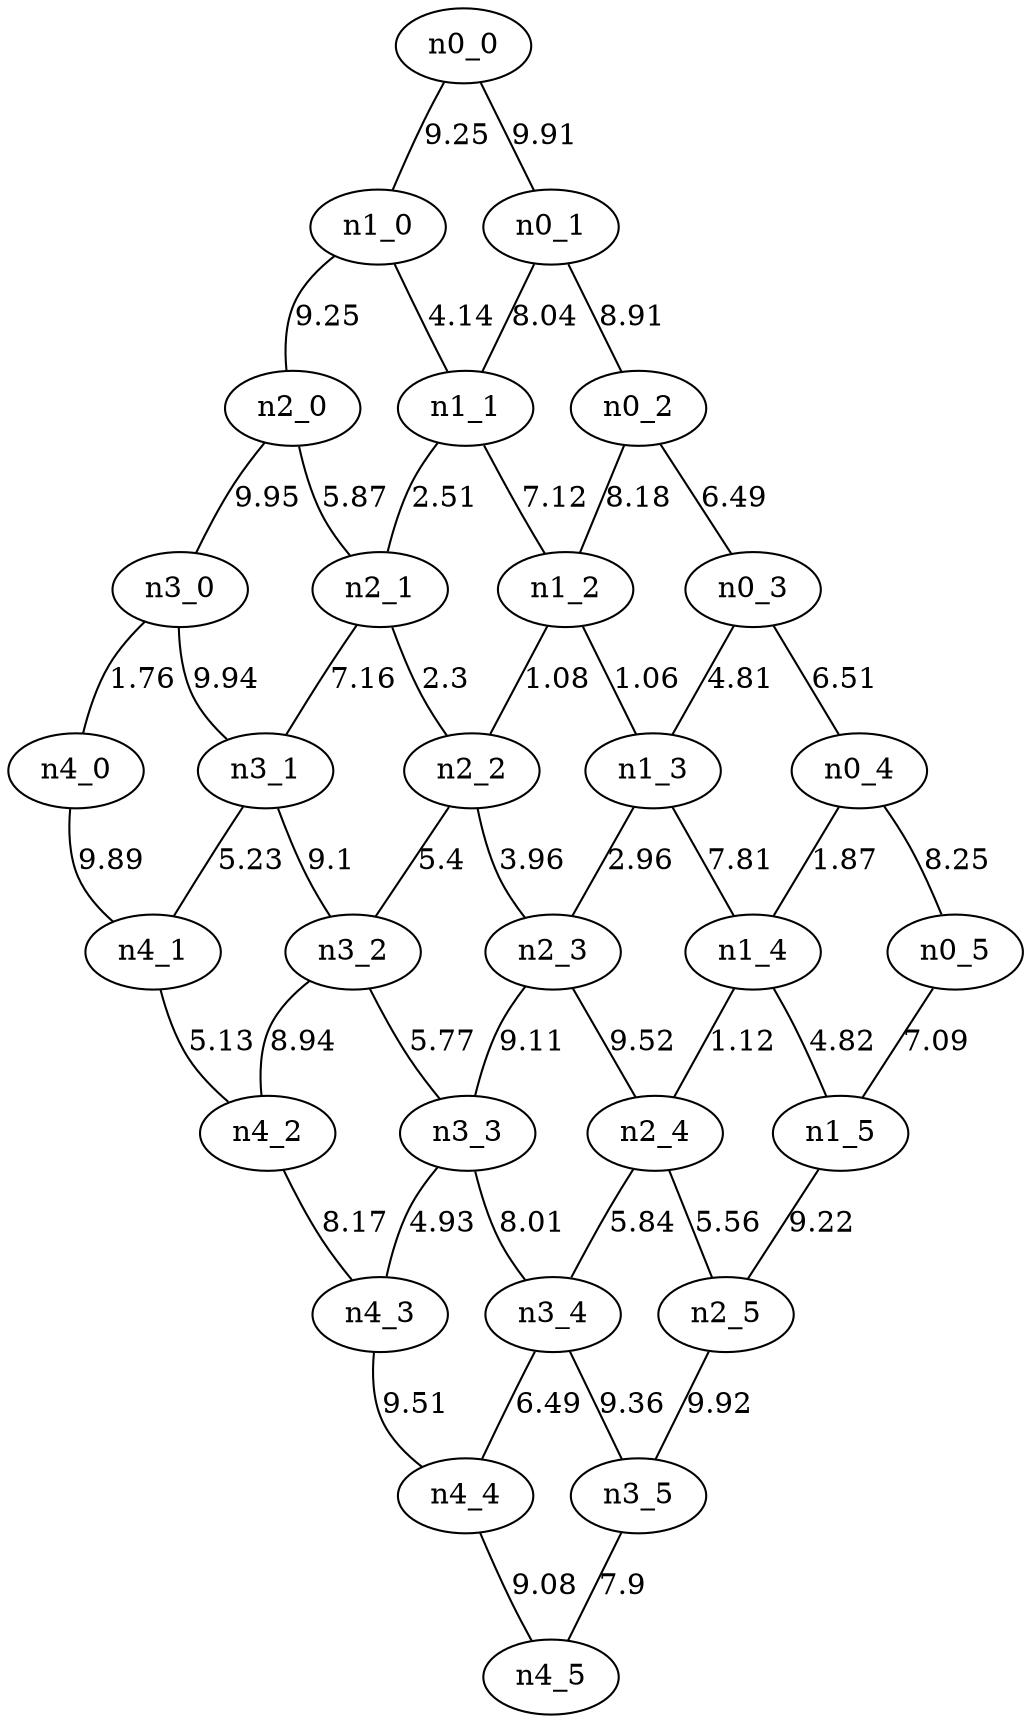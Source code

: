graph G {
"n0_0";
"n3_5";
"n1_5";
"n0_5";
"n4_3";
"n1_2";
"n1_3";
"n1_4";
"n2_5";
"n4_2";
"n3_3";
"n2_1";
"n3_1";
"n3_0";
"n4_0";
"n2_0";
"n0_4";
"n0_2";
"n2_3";
"n2_4";
"n2_2";
"n1_0";
"n1_1";
"n0_3";
"n4_5";
"n3_4";
"n4_4";
"n4_1";
"n3_2";
"n0_1";
    "n0_1" -- "n0_2"[label="8.91", len="8.91"];
    "n2_1" -- "n2_2"[label="2.3", len="2.3"];
    "n1_4" -- "n1_5"[label="4.82", len="4.82"];
    "n0_0" -- "n0_1"[label="9.91", len="9.91"];
    "n2_3" -- "n3_3"[label="9.11", len="9.11"];
    "n1_3" -- "n2_3"[label="2.96", len="2.96"];
    "n1_5" -- "n2_5"[label="9.22", len="9.22"];
    "n4_1" -- "n4_2"[label="5.13", len="5.13"];
    "n3_3" -- "n3_4"[label="8.01", len="8.01"];
    "n2_2" -- "n2_3"[label="3.96", len="3.96"];
    "n3_4" -- "n3_5"[label="9.36", len="9.36"];
    "n1_0" -- "n2_0"[label="9.25", len="9.25"];
    "n2_5" -- "n3_5"[label="9.92", len="9.92"];
    "n2_0" -- "n3_0"[label="9.95", len="9.95"];
    "n1_1" -- "n2_1"[label="2.51", len="2.51"];
    "n4_3" -- "n4_4"[label="9.51", len="9.51"];
    "n1_4" -- "n2_4"[label="1.12", len="1.12"];
    "n3_3" -- "n4_3"[label="4.93", len="4.93"];
    "n3_4" -- "n4_4"[label="6.49", len="6.49"];
    "n3_5" -- "n4_5"[label="7.9", len="7.9"];
    "n3_2" -- "n3_3"[label="5.77", len="5.77"];
    "n4_4" -- "n4_5"[label="9.08", len="9.08"];
    "n1_2" -- "n2_2"[label="1.08", len="1.08"];
    "n0_4" -- "n1_4"[label="1.87", len="1.87"];
    "n2_0" -- "n2_1"[label="5.87", len="5.87"];
    "n0_5" -- "n1_5"[label="7.09", len="7.09"];
    "n2_3" -- "n2_4"[label="9.52", len="9.52"];
    "n0_4" -- "n0_5"[label="8.25", len="8.25"];
    "n0_3" -- "n0_4"[label="6.51", len="6.51"];
    "n3_1" -- "n3_2"[label="9.1", len="9.1"];
    "n0_2" -- "n1_2"[label="8.18", len="8.18"];
    "n3_0" -- "n4_0"[label="1.76", len="1.76"];
    "n2_2" -- "n3_2"[label="5.4", len="5.4"];
    "n3_2" -- "n4_2"[label="8.94", len="8.94"];
    "n1_0" -- "n1_1"[label="4.14", len="4.14"];
    "n0_3" -- "n1_3"[label="4.81", len="4.81"];
    "n3_1" -- "n4_1"[label="5.23", len="5.23"];
    "n0_1" -- "n1_1"[label="8.04", len="8.04"];
    "n3_0" -- "n3_1"[label="9.94", len="9.94"];
    "n1_2" -- "n1_3"[label="1.06", len="1.06"];
    "n1_1" -- "n1_2"[label="7.12", len="7.12"];
    "n2_4" -- "n3_4"[label="5.84", len="5.84"];
    "n0_0" -- "n1_0"[label="9.25", len="9.25"];
    "n2_1" -- "n3_1"[label="7.16", len="7.16"];
    "n4_0" -- "n4_1"[label="9.89", len="9.89"];
    "n2_4" -- "n2_5"[label="5.56", len="5.56"];
    "n1_3" -- "n1_4"[label="7.81", len="7.81"];
    "n0_2" -- "n0_3"[label="6.49", len="6.49"];
    "n4_2" -- "n4_3"[label="8.17", len="8.17"];
}
